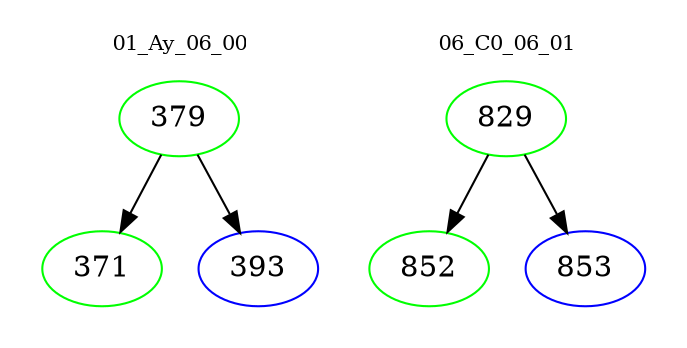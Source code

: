 digraph{
subgraph cluster_0 {
color = white
label = "01_Ay_06_00";
fontsize=10;
T0_379 [label="379", color="green"]
T0_379 -> T0_371 [color="black"]
T0_371 [label="371", color="green"]
T0_379 -> T0_393 [color="black"]
T0_393 [label="393", color="blue"]
}
subgraph cluster_1 {
color = white
label = "06_C0_06_01";
fontsize=10;
T1_829 [label="829", color="green"]
T1_829 -> T1_852 [color="black"]
T1_852 [label="852", color="green"]
T1_829 -> T1_853 [color="black"]
T1_853 [label="853", color="blue"]
}
}
